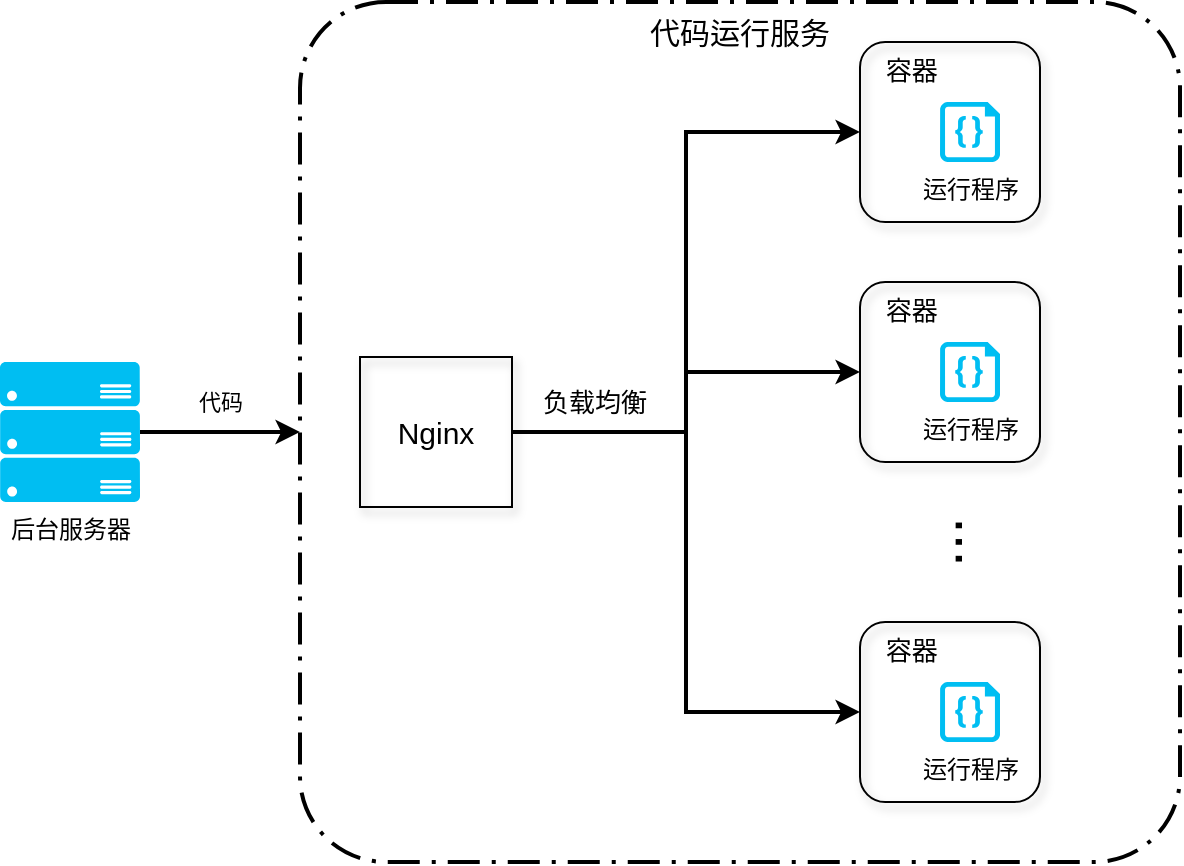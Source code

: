 <mxfile version="14.4.3" type="github">
  <diagram id="XhhONMSYBQEZovoetkMq" name="Page-1">
    <mxGraphModel dx="1182" dy="732" grid="1" gridSize="10" guides="1" tooltips="1" connect="1" arrows="1" fold="1" page="1" pageScale="1" pageWidth="827" pageHeight="1169" math="0" shadow="0">
      <root>
        <mxCell id="0" />
        <mxCell id="1" parent="0" />
        <mxCell id="D64wDjCvDe5VgmZGBamj-7" value="代码运行服务" style="rounded=1;arcSize=10;dashed=1;fillColor=none;gradientColor=none;dashPattern=8 3 1 3;strokeWidth=2;shadow=0;glass=0;sketch=0;verticalAlign=top;fontSize=15;" vertex="1" parent="1">
          <mxGeometry x="250" y="100" width="440" height="430" as="geometry" />
        </mxCell>
        <mxCell id="D64wDjCvDe5VgmZGBamj-8" value="代码" style="edgeStyle=orthogonalEdgeStyle;rounded=0;orthogonalLoop=1;jettySize=auto;html=1;entryX=0;entryY=0.5;entryDx=0;entryDy=0;strokeWidth=2;" edge="1" parent="1" source="D64wDjCvDe5VgmZGBamj-4" target="D64wDjCvDe5VgmZGBamj-7">
          <mxGeometry y="15" relative="1" as="geometry">
            <mxPoint as="offset" />
          </mxGeometry>
        </mxCell>
        <mxCell id="D64wDjCvDe5VgmZGBamj-4" value="后台服务器" style="verticalLabelPosition=bottom;html=1;verticalAlign=top;align=center;strokeColor=none;fillColor=#00BEF2;shape=mxgraph.azure.server_rack;" vertex="1" parent="1">
          <mxGeometry x="100" y="280" width="70" height="70" as="geometry" />
        </mxCell>
        <mxCell id="D64wDjCvDe5VgmZGBamj-5" value="&lt;font style=&quot;font-size: 13px&quot;&gt;&amp;nbsp; &amp;nbsp;容器&lt;/font&gt;" style="rounded=1;whiteSpace=wrap;html=1;sketch=0;shadow=1;glass=0;fillColor=none;align=left;horizontal=1;verticalAlign=top;arcSize=14;" vertex="1" parent="1">
          <mxGeometry x="530" y="120" width="90" height="90" as="geometry" />
        </mxCell>
        <mxCell id="D64wDjCvDe5VgmZGBamj-3" value="运行程序" style="verticalLabelPosition=bottom;html=1;verticalAlign=top;align=center;strokeColor=none;fillColor=#00BEF2;shape=mxgraph.azure.code_file;pointerEvents=1;" vertex="1" parent="1">
          <mxGeometry x="570" y="150" width="30" height="30" as="geometry" />
        </mxCell>
        <mxCell id="D64wDjCvDe5VgmZGBamj-10" style="edgeStyle=orthogonalEdgeStyle;rounded=0;orthogonalLoop=1;jettySize=auto;html=1;entryX=0;entryY=0.5;entryDx=0;entryDy=0;strokeWidth=2;" edge="1" parent="1" source="D64wDjCvDe5VgmZGBamj-9" target="D64wDjCvDe5VgmZGBamj-5">
          <mxGeometry relative="1" as="geometry" />
        </mxCell>
        <mxCell id="D64wDjCvDe5VgmZGBamj-15" style="edgeStyle=orthogonalEdgeStyle;rounded=0;orthogonalLoop=1;jettySize=auto;html=1;strokeWidth=2;" edge="1" parent="1" source="D64wDjCvDe5VgmZGBamj-9" target="D64wDjCvDe5VgmZGBamj-11">
          <mxGeometry relative="1" as="geometry" />
        </mxCell>
        <mxCell id="D64wDjCvDe5VgmZGBamj-16" style="edgeStyle=orthogonalEdgeStyle;rounded=0;orthogonalLoop=1;jettySize=auto;html=1;entryX=0;entryY=0.5;entryDx=0;entryDy=0;strokeWidth=2;" edge="1" parent="1" source="D64wDjCvDe5VgmZGBamj-9" target="D64wDjCvDe5VgmZGBamj-13">
          <mxGeometry relative="1" as="geometry" />
        </mxCell>
        <mxCell id="D64wDjCvDe5VgmZGBamj-17" value="负载均衡" style="edgeLabel;html=1;align=center;verticalAlign=middle;resizable=0;points=[];fontSize=13;" vertex="1" connectable="0" parent="D64wDjCvDe5VgmZGBamj-16">
          <mxGeometry x="-0.607" y="2" relative="1" as="geometry">
            <mxPoint x="-21" y="-13" as="offset" />
          </mxGeometry>
        </mxCell>
        <mxCell id="D64wDjCvDe5VgmZGBamj-9" value="&lt;font style=&quot;font-size: 15px&quot;&gt;Nginx&lt;/font&gt;" style="rounded=0;whiteSpace=wrap;html=1;shadow=1;glass=0;sketch=0;fillColor=none;" vertex="1" parent="1">
          <mxGeometry x="280" y="277.5" width="76" height="75" as="geometry" />
        </mxCell>
        <mxCell id="D64wDjCvDe5VgmZGBamj-11" value="&lt;font style=&quot;font-size: 13px&quot;&gt;&amp;nbsp; &amp;nbsp;容器&lt;/font&gt;" style="rounded=1;whiteSpace=wrap;html=1;sketch=0;shadow=1;glass=0;fillColor=none;align=left;horizontal=1;verticalAlign=top;arcSize=14;" vertex="1" parent="1">
          <mxGeometry x="530" y="240" width="90" height="90" as="geometry" />
        </mxCell>
        <mxCell id="D64wDjCvDe5VgmZGBamj-12" value="运行程序" style="verticalLabelPosition=bottom;html=1;verticalAlign=top;align=center;strokeColor=none;fillColor=#00BEF2;shape=mxgraph.azure.code_file;pointerEvents=1;" vertex="1" parent="1">
          <mxGeometry x="570" y="270" width="30" height="30" as="geometry" />
        </mxCell>
        <mxCell id="D64wDjCvDe5VgmZGBamj-13" value="&lt;font style=&quot;font-size: 13px&quot;&gt;&amp;nbsp; &amp;nbsp;容器&lt;/font&gt;" style="rounded=1;whiteSpace=wrap;html=1;sketch=0;shadow=1;glass=0;fillColor=none;align=left;horizontal=1;verticalAlign=top;arcSize=14;" vertex="1" parent="1">
          <mxGeometry x="530" y="410" width="90" height="90" as="geometry" />
        </mxCell>
        <mxCell id="D64wDjCvDe5VgmZGBamj-14" value="运行程序" style="verticalLabelPosition=bottom;html=1;verticalAlign=top;align=center;strokeColor=none;fillColor=#00BEF2;shape=mxgraph.azure.code_file;pointerEvents=1;" vertex="1" parent="1">
          <mxGeometry x="570" y="440" width="30" height="30" as="geometry" />
        </mxCell>
        <mxCell id="D64wDjCvDe5VgmZGBamj-19" value="..." style="text;html=1;strokeColor=none;fillColor=none;align=center;verticalAlign=middle;whiteSpace=wrap;rounded=0;shadow=0;glass=0;sketch=0;fontSize=30;horizontal=0;" vertex="1" parent="1">
          <mxGeometry x="550" y="360" width="40" height="20" as="geometry" />
        </mxCell>
      </root>
    </mxGraphModel>
  </diagram>
</mxfile>
